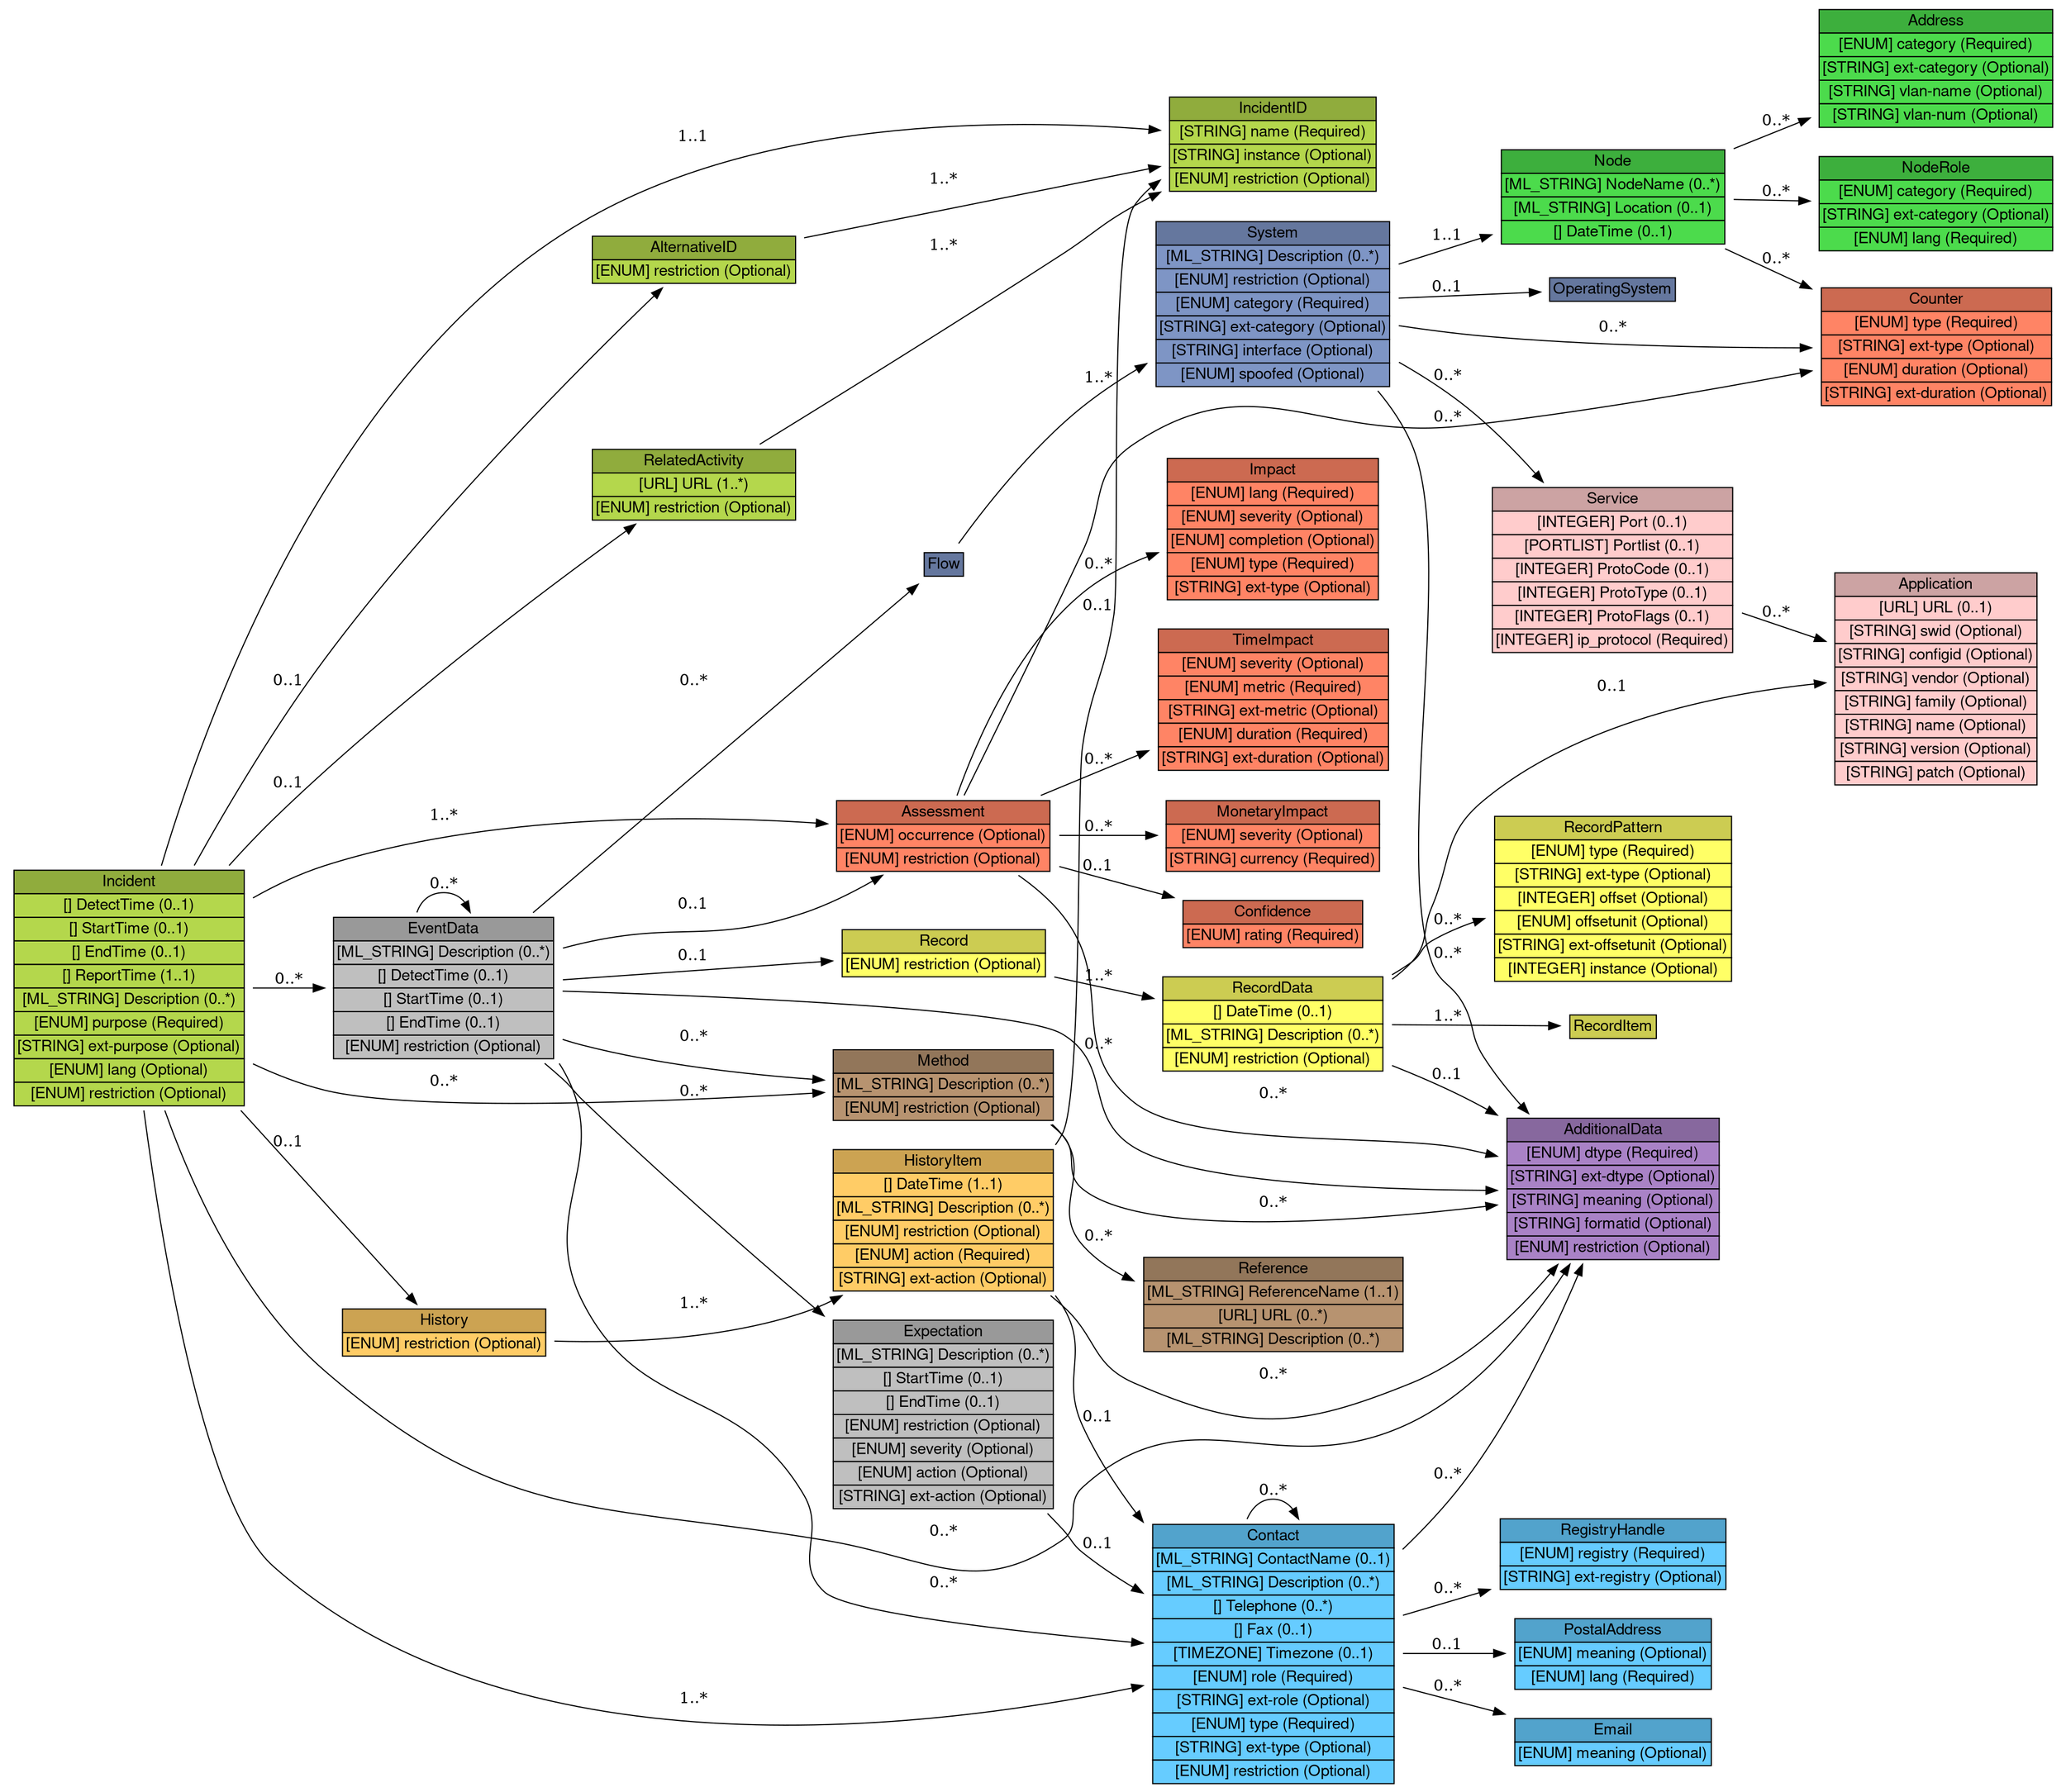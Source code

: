 digraph Incident {
	graph [bb="0,0,1808,1600.5",
		rankdir=LR
	];
	node [label="\N"];
	Incident	 [height=3.0278,
		label=<<table BORDER="0" CELLBORDER="1" CELLSPACING="0"> <tr> <td BGCOLOR="#90ac3d" HREF="/html/IODEFv1/Incident.html" TITLE="Every incident is represented by an instance of the Incident class. This class provides a standardized representation for commonly exchanged incident data. "><FONT FACE="Nimbus Sans L">Incident</FONT></td> </tr>" %<tr><td BGCOLOR="#b4d74c"  HREF="/html/IODEFv1/Incident.html" TITLE="The time the incident was first detected."><FONT FACE="Nimbus Sans L">[] DetectTime (0..1)</FONT></td></tr>%<tr><td BGCOLOR="#b4d74c"  HREF="/html/IODEFv1/Incident.html" TITLE="The time the incident started."><FONT FACE="Nimbus Sans L">[] StartTime (0..1)</FONT></td></tr>%<tr><td BGCOLOR="#b4d74c"  HREF="/html/IODEFv1/Incident.html" TITLE="The time the incident ended."><FONT FACE="Nimbus Sans L">[] EndTime (0..1)</FONT></td></tr>%<tr><td BGCOLOR="#b4d74c"  HREF="/html/IODEFv1/Incident.html" TITLE="The time the incident was reported."><FONT FACE="Nimbus Sans L">[] ReportTime (1..1)</FONT></td></tr>%<tr><td BGCOLOR="#b4d74c"  HREF="/html/IODEFv1/Incident.html" TITLE="A free-form textual description of the incident."><FONT FACE="Nimbus Sans L">[ML_STRING] Description (0..*)</FONT></td></tr>%<tr><td BGCOLOR="#b4d74c"  HREF="/html/IODEFv1/Incident.html" TITLE="The purpose attribute represents the reason why the IODEF document was created.  It is closely related to the Expectation class (Section 3.13).  This attribute is defined as an enumerated list:"><FONT FACE="Nimbus Sans L">[ENUM] purpose (Required)</FONT></td></tr>%<tr><td BGCOLOR="#b4d74c"  HREF="/html/IODEFv1/Incident.html" TITLE="A means by which to extend the purpose attribute.  See Section 5.1."><FONT FACE="Nimbus Sans L">[STRING] ext-purpose (Optional)</FONT></td></tr>%<tr><td BGCOLOR="#b4d74c"  HREF="/html/IODEFv1/Incident.html" TITLE="A valid language code per RFC 4646 [7] constrained by the definition of &quot;xs:language&quot;.  The interpretation of this code is described in Section 6."><FONT FACE="Nimbus Sans L">[ENUM] lang (Optional)</FONT></td></tr>%<tr><td BGCOLOR="#b4d74c"  HREF="/html/IODEFv1/Incident.html" TITLE="This attribute indicates the disclosure guidelines to which the sender expects the recipient to adhere for the information represented in this class and its children.  This guideline provides no security since there are no specified technical means to ensure that the recipient of the document handles the information as the sender requested."><FONT FACE="Nimbus Sans L">[ENUM] restriction (Optional)</FONT></td></tr>%</table>>,
		pos="109.5,1303.5",
		shape=plaintext,
		width=3.0417];
	IncidentID	 [height=1.2778,
		label=<<table BORDER="0" CELLBORDER="1" CELLSPACING="0"> <tr> <td BGCOLOR="#90ac3d" HREF="/html/IODEFv1/IncidentID.html" TITLE="The IncidentID class represents an incident tracking number that is unique in the context of the CSIRT and identifies the activity characterized in an IODEF Document. This identifier would serve as an index into the CSIRT incident handling system. The combination of the name attribute and the string in the element content MUST be a globally unique identifier describing the activity. Documents generated by a given CSIRT MUST NOT reuse the same value unless they are referencing the same incident. "><FONT FACE="Nimbus Sans L">IncidentID</FONT></td> </tr>" %<tr><td BGCOLOR="#b4d74c"  HREF="/html/IODEFv1/IncidentID.html" TITLE="An identifier describing the CSIRT that created the document.  In order to have a globally unique CSIRT name, the fully qualified domain name associated with the CSIRT MUST be used."><FONT FACE="Nimbus Sans L">[STRING] name (Required)</FONT></td></tr>%<tr><td BGCOLOR="#b4d74c"  HREF="/html/IODEFv1/IncidentID.html" TITLE="An identifier referencing a subset of the named incident."><FONT FACE="Nimbus Sans L">[STRING] instance (Optional)</FONT></td></tr>%<tr><td BGCOLOR="#b4d74c"  HREF="/html/IODEFv1/IncidentID.html" TITLE="This attribute has been defined in Section 3.2."><FONT FACE="Nimbus Sans L">[ENUM] restriction (Optional)</FONT></td></tr>%</table>>,
		pos="1117,1544.5",
		shape=plaintext,
		width=2.7639];
	Incident -> IncidentID	 [label="1..1",
		lp="606.5,1593",
		pos="e,1017.5,1561.2 182.62,1412.6 209.27,1445.5 241.85,1479 278,1502.5 367.69,1560.8 402.21,1557.6 508,1573.5 681.19,1599.6 884.93,1579.9 \
1007.4,1562.6"];
	AlternativeID	 [height=0.69444,
		label=<<table BORDER="0" CELLBORDER="1" CELLSPACING="0"> <tr> <td BGCOLOR="#90ac3d" HREF="/html/IODEFv1/AlternativeID.html" TITLE="The AlternativeID class lists the incident tracking numbers used by CSIRTs, other than the one generating the document, to refer to the identical activity described the IODEF document. A tracking number listed as an AlternativeID references the same incident detected by "><FONT FACE="Nimbus Sans L">AlternativeID</FONT></td> </tr>" %<tr><td BGCOLOR="#b4d74c"  HREF="/html/IODEFv1/AlternativeID.html" TITLE="This attribute has been defined in Section 3.2."><FONT FACE="Nimbus Sans L">[ENUM] restriction (Optional)</FONT></td></tr>%</table>>,
		pos="606.5,1540.5",
		shape=plaintext,
		width=2.7361];
	Incident -> AlternativeID	 [label="0..1",
		lp="248.5,1444",
		pos="e,507.61,1527.9 219.32,1408.3 225.22,1413.2 231.13,1418 237,1422.5 312.88,1481.2 418.68,1511.1 497.63,1526.1"];
	RelatedActivity	 [height=0.98611,
		label=<<table BORDER="0" CELLBORDER="1" CELLSPACING="0"> <tr> <td BGCOLOR="#90ac3d" HREF="/html/IODEFv1/RelatedActivity.html" TITLE="The RelatedActivity class lists either incident tracking numbers of incidents or URLs (not both) that refer to activity related to the one described in the IODEF document. These references may be to local incident tracking numbers or to those of other CSIRTs. "><FONT FACE="Nimbus Sans L">RelatedActivity</FONT></td> </tr>" %<tr><td BGCOLOR="#b4d74c"  HREF="/html/IODEFv1/RelatedActivity.html" TITLE="A URL to activity related to this incident."><FONT FACE="Nimbus Sans L">[URL] URL (1..*)</FONT></td></tr>%<tr><td BGCOLOR="#b4d74c"  HREF="/html/IODEFv1/RelatedActivity.html" TITLE="This attribute has been defined in Section 3.2."><FONT FACE="Nimbus Sans L">[ENUM] restriction (Optional)</FONT></td></tr>%</table>>,
		pos="606.5,1461.5",
		shape=plaintext,
		width=2.7361];
	Incident -> RelatedActivity	 [label="0..1",
		lp="248.5,1411",
		pos="e,507.85,1457.3 219.34,1383 238.22,1394 258.17,1404 278,1411.5 348.32,1438 432.15,1450.5 497.52,1456.4"];
	Assessment	 [height=0.98611,
		label=<<table BORDER="0" CELLBORDER="1" CELLSPACING="0"> <tr> <td BGCOLOR="#cc6a51" HREF="/html/IODEFv1/Assessment.html" TITLE="The Assessment class describes the technical and non-technical repercussions of the incident on the CSIRT&#39;s constituency. "><FONT FACE="Nimbus Sans L">Assessment</FONT></td> </tr>" %<tr><td BGCOLOR="#ff8465"  HREF="/html/IODEFv1/Assessment.html" TITLE="Specifies whether the assessment is describing actual or potential outcomes.  The default is &quot;actual&quot; and is assumed if not specified."><FONT FACE="Nimbus Sans L">[ENUM] occurrence (Optional)</FONT></td></tr>%<tr><td BGCOLOR="#ff8465"  HREF="/html/IODEFv1/Assessment.html" TITLE="This attribute is defined in Section 3.2."><FONT FACE="Nimbus Sans L">[ENUM] restriction (Optional)</FONT></td></tr>%</table>>,
		pos="829,616.52",
		shape=plaintext,
		width=2.8472];
	Incident -> Assessment	 [label="1..*",
		lp="384,806.02",
		pos="e,726.25,625.02 132.98,1194.4 163.41,1062.8 219.54,852.63 278,798.52 400.07,685.53 593.88,642.58 716.11,626.33"];
	AdditionalData	 [height=1.8611,
		label=<<table BORDER="0" CELLBORDER="1" CELLSPACING="0"> <tr> <td BGCOLOR="#87689e" HREF="/html/IODEFv1/AdditionalData.html" TITLE="The AdditionalData class serves as an extension mechanism for information not otherwise represented in the data model. For relatively simple information, atomic data types (e.g., integers, strings) are provided with a mechanism to annotate their meaning. The class can also be used to extend the data model (and the associated Schema) to support proprietary extensions by encapsulating entire XML documents conforming to another Schema (e.g., IDMEF). A detailed discussion for extending the data model and the schema can be found in Section 5. "><FONT FACE="Nimbus Sans L">AdditionalData</FONT></td> </tr>" %<tr><td BGCOLOR="#a982c6"  HREF="/html/IODEFv1/AdditionalData.html" TITLE="The data type of the element content.  The permitted values for this attribute are shown below.  The default value is &quot;string&quot;."><FONT FACE="Nimbus Sans L">[ENUM] dtype (Required)</FONT></td></tr>%<tr><td BGCOLOR="#a982c6"  HREF="/html/IODEFv1/AdditionalData.html" TITLE="A means by which to extend the dtype attribute.  See Section 5.1."><FONT FACE="Nimbus Sans L">[STRING] ext-dtype (Optional)</FONT></td></tr>%<tr><td BGCOLOR="#a982c6"  HREF="/html/IODEFv1/AdditionalData.html" TITLE="A free-form description of the element content."><FONT FACE="Nimbus Sans L">[STRING] meaning (Optional)</FONT></td></tr>%<tr><td BGCOLOR="#a982c6"  HREF="/html/IODEFv1/AdditionalData.html" TITLE="An identifier referencing the format and semantics of the element content."><FONT FACE="Nimbus Sans L">[STRING] formatid (Optional)</FONT></td></tr>%<tr><td BGCOLOR="#a982c6"  HREF="/html/IODEFv1/AdditionalData.html" TITLE="This attribute has been defined in Section 3.2."><FONT FACE="Nimbus Sans L">[ENUM] restriction (Optional)</FONT></td></tr>%</table>>,
		pos="1413,957.52",
		shape=plaintext,
		width=2.8194];
	Incident -> AdditionalData	 [label="0..*",
		lp="829,282.02",
		pos="e,1396,890.49 115.47,1194.4 132.92,929.55 195.18,274.52 384,274.52 384,274.52 384,274.52 1117,274.52 1172.3,274.52 1199,256.44 1240,\
293.52 1245.6,298.55 1349.5,706.89 1393.5,880.64"];
	Method	 [height=0.98611,
		label=<<table BORDER="0" CELLBORDER="1" CELLSPACING="0"> <tr> <td BGCOLOR="#92765a" HREF="/html/IODEFv1/Method.html" TITLE="The Method class describes the methodology used by the intruder to perpetrate the events of the incident. This class consists of a list of references describing the attack method and a free form description of the technique. "><FONT FACE="Nimbus Sans L">Method</FONT></td> </tr>" %<tr><td BGCOLOR="#b79370"  HREF="/html/IODEFv1/Method.html" TITLE="A free-form text description of the methodology used by the intruder."><FONT FACE="Nimbus Sans L">[ML_STRING] Description (0..*)</FONT></td></tr>%<tr><td BGCOLOR="#b79370"  HREF="/html/IODEFv1/Method.html" TITLE="This attribute is defined in Section 3.2."><FONT FACE="Nimbus Sans L">[ENUM] restriction (Optional)</FONT></td></tr>%</table>>,
		pos="829,870.52",
		shape=plaintext,
		width=2.9444];
	Incident -> Method	 [label="0..*",
		lp="384,891.02",
		pos="e,722.75,839.96 121.42,1194.1 138.4,1095.7 179.39,955.97 278,883.52 403.44,791.35 591.95,811.07 712.72,837.7"];
	Contact	 [height=3.3194,
		label=<<table BORDER="0" CELLBORDER="1" CELLSPACING="0"> <tr> <td BGCOLOR="#52a3cc" HREF="/html/IODEFv1/Contact.html" TITLE="The Contact class describes contact information for organizations and personnel involved in the incident. This class allows for the naming of the involved party, specifying contact information for them, and identifying their role in the incident. "><FONT FACE="Nimbus Sans L">Contact</FONT></td> </tr>" %<tr><td BGCOLOR="#66CCFF"  HREF="/html/IODEFv1/Contact.html" TITLE="The name of the contact.  The contact may either be an organization or a person.  The type attribute disambiguates the semantics."><FONT FACE="Nimbus Sans L">[ML_STRING] ContactName (0..1)</FONT></td></tr>%<tr><td BGCOLOR="#66CCFF"  HREF="/html/IODEFv1/Contact.html" TITLE="A free-form description of this contact.  In the case of a person, this is often the organizational title of the individual."><FONT FACE="Nimbus Sans L">[ML_STRING] Description (0..*)</FONT></td></tr>%<tr><td BGCOLOR="#66CCFF"  HREF="/html/IODEFv1/Contact.html" TITLE="The telephone number of the contact."><FONT FACE="Nimbus Sans L">[] Telephone (0..*)</FONT></td></tr>%<tr><td BGCOLOR="#66CCFF"  HREF="/html/IODEFv1/Contact.html" TITLE="The facsimile telephone number of the contact."><FONT FACE="Nimbus Sans L">[] Fax (0..1)</FONT></td></tr>%<tr><td BGCOLOR="#66CCFF"  HREF="/html/IODEFv1/Contact.html" TITLE="The timezone in which the contact resides formatted according to Section 2.9."><FONT FACE="Nimbus Sans L">[TIMEZONE] Timezone (0..1)</FONT></td></tr>%<tr><td BGCOLOR="#66CCFF"  HREF="/html/IODEFv1/Contact.html" TITLE="Indicates the role the contact fulfills.  This attribute is defined as an enumerated list:"><FONT FACE="Nimbus Sans L">[ENUM] role (Required)</FONT></td></tr>%<tr><td BGCOLOR="#66CCFF"  HREF="/html/IODEFv1/Contact.html" TITLE="A means by which to extend the role attribute. See Section 5.1."><FONT FACE="Nimbus Sans L">[STRING] ext-role (Optional)</FONT></td></tr>%<tr><td BGCOLOR="#66CCFF"  HREF="/html/IODEFv1/Contact.html" TITLE="Indicates the type of contact being described. This attribute is defined as an enumerated list:"><FONT FACE="Nimbus Sans L">[ENUM] type (Required)</FONT></td></tr>%<tr><td BGCOLOR="#66CCFF"  HREF="/html/IODEFv1/Contact.html" TITLE="A means by which to extend the type attribute. See Section 5.1."><FONT FACE="Nimbus Sans L">[STRING] ext-type (Optional)</FONT></td></tr>%<tr><td BGCOLOR="#66CCFF"  HREF="/html/IODEFv1/Contact.html" TITLE="This attribute is defined in Section 3.2."><FONT FACE="Nimbus Sans L">[ENUM] restriction (Optional)</FONT></td></tr>%</table>>,
		pos="1117,1312.5",
		shape=plaintext,
		width=3.1944];
	Incident -> Contact	 [label="1..*",
		lp="606.5,1317",
		pos="e,1002,1311.5 219.24,1304.5 407.97,1306.2 792.89,1309.6 991.79,1311.4"];
	EventData	 [height=1.8611,
		label=<<table BORDER="0" CELLBORDER="1" CELLSPACING="0"> <tr> <td BGCOLOR="#999999" HREF="/html/IODEFv1/EventData.html" TITLE="The EventData class describes a particular event of the incident for a given set of hosts or networks. This description includes the systems from which the activity originated and those targeted, an assessment of the techniques used by the intruder, the impact of the activity on the organization, and any forensic evidence discovered. "><FONT FACE="Nimbus Sans L">EventData</FONT></td> </tr>" %<tr><td BGCOLOR="#BFBFBF"  HREF="/html/IODEFv1/EventData.html" TITLE="A free-form textual description of the event."><FONT FACE="Nimbus Sans L">[ML_STRING] Description (0..*)</FONT></td></tr>%<tr><td BGCOLOR="#BFBFBF"  HREF="/html/IODEFv1/EventData.html" TITLE="The time the event was detected."><FONT FACE="Nimbus Sans L">[] DetectTime (0..1)</FONT></td></tr>%<tr><td BGCOLOR="#BFBFBF"  HREF="/html/IODEFv1/EventData.html" TITLE="The time the event started."><FONT FACE="Nimbus Sans L">[] StartTime (0..1)</FONT></td></tr>%<tr><td BGCOLOR="#BFBFBF"  HREF="/html/IODEFv1/EventData.html" TITLE="The time the event ended."><FONT FACE="Nimbus Sans L">[] EndTime (0..1)</FONT></td></tr>%<tr><td BGCOLOR="#BFBFBF"  HREF="/html/IODEFv1/EventData.html" TITLE="This attribute is defined in Section 3.2."><FONT FACE="Nimbus Sans L">[ENUM] restriction (Optional)</FONT></td></tr>%</table>>,
		pos="384,974.52",
		shape=plaintext,
		width=2.9444];
	Incident -> EventData	 [label="0..*",
		lp="248.5,1157",
		pos="e,328.02,1041.6 200.52,1194.4 240.19,1146.9 285.69,1092.3 321.46,1049.5"];
	History	 [height=0.69444,
		label=<<table BORDER="0" CELLBORDER="1" CELLSPACING="0"> <tr> <td BGCOLOR="#cca352" HREF="/html/IODEFv1/History.html" TITLE="The History class is a log of the significant events or actions performed by the involved parties during the course of handling the incident. "><FONT FACE="Nimbus Sans L">History</FONT></td> </tr>" %<tr><td BGCOLOR="#FFCC66"  HREF="/html/IODEFv1/History.html" TITLE="This attribute is defined in Section 3.2."><FONT FACE="Nimbus Sans L">[ENUM] restriction (Optional)</FONT></td></tr>%</table>>,
		pos="384,1377.5",
		shape=plaintext,
		width=2.7361];
	Incident -> History	 [label="0..1",
		lp="248.5,1351",
		pos="e,290.85,1352.4 219.17,1333.1 239.58,1338.6 260.83,1344.3 281.03,1349.8"];
	AlternativeID -> IncidentID	 [label="1..*",
		lp="829,1551",
		pos="e,1017.3,1543.7 705.23,1541.3 791.75,1542 917.34,1543 1007,1543.7"];
	RelatedActivity -> IncidentID	 [label="1..*",
		lp="829,1522",
		pos="e,1017.3,1528.3 705.23,1477.6 791.84,1491.7 917.6,1512.1 1007.3,1526.7"];
	Impact	 [height=1.8611,
		label=<<table BORDER="0" CELLBORDER="1" CELLSPACING="0"> <tr> <td BGCOLOR="#cc6a51" HREF="/html/IODEFv1/Impact.html" TITLE="The Impact class allows for categorizing and describing the technical impact of the incident on the network of an organization. "><FONT FACE="Nimbus Sans L">Impact</FONT></td> </tr>" %<tr><td BGCOLOR="#ff8465"  HREF="/html/IODEFv1/Impact.html" TITLE="A valid language code per RFC 4646 [7] constrained by the definition of &quot;xs:language&quot;.  The interpretation of this code is described in Section 6."><FONT FACE="Nimbus Sans L">[ENUM] lang (Required)</FONT></td></tr>%<tr><td BGCOLOR="#ff8465"  HREF="/html/IODEFv1/Impact.html" TITLE="An estimate of the relative severity of the activity.  The permitted values are shown below.  There is no default value."><FONT FACE="Nimbus Sans L">[ENUM] severity (Optional)</FONT></td></tr>%<tr><td BGCOLOR="#ff8465"  HREF="/html/IODEFv1/Impact.html" TITLE="An indication whether the described activity was successful.  The permitted values are shown below.  There is no default value."><FONT FACE="Nimbus Sans L">[ENUM] completion (Optional)</FONT></td></tr>%<tr><td BGCOLOR="#ff8465"  HREF="/html/IODEFv1/Impact.html" TITLE="Classifies the malicious activity into incident categories.  The permitted values are shown below.  The default value is &quot;other&quot;."><FONT FACE="Nimbus Sans L">[ENUM] type (Required)</FONT></td></tr>%<tr><td BGCOLOR="#ff8465"  HREF="/html/IODEFv1/Impact.html" TITLE="A means by which to extend the type attribute. See Section 5.1."><FONT FACE="Nimbus Sans L">[STRING] ext-type (Optional)</FONT></td></tr>%</table>>,
		pos="1117,369.52",
		shape=plaintext,
		width=2.8333];
	Assessment -> Impact	 [label="0..*",
		lp="964.5,488.02",
		pos="e,1014.9,429.77 858.65,580.91 890.03,544.44 942.12,487.33 994,445.52 998.05,442.26 1002.2,439.02 1006.5,435.84"];
	TimeImpact	 [height=1.8611,
		label=<<table BORDER="0" CELLBORDER="1" CELLSPACING="0"> <tr> <td BGCOLOR="#cc6a51" HREF="/html/IODEFv1/TimeImpact.html" TITLE="The TimeImpact class describes the impact of the incident on an organization as a function of time. It provides a way to convey down time and recovery time. "><FONT FACE="Nimbus Sans L">TimeImpact</FONT></td> </tr>" %<tr><td BGCOLOR="#ff8465"  HREF="/html/IODEFv1/TimeImpact.html" TITLE="An estimate of the relative severity of the activity.  The permitted values are shown below.  There is no default value."><FONT FACE="Nimbus Sans L">[ENUM] severity (Optional)</FONT></td></tr>%<tr><td BGCOLOR="#ff8465"  HREF="/html/IODEFv1/TimeImpact.html" TITLE="Defines the metric in which the time is expressed.  The permitted values are shown below.  There is no default value."><FONT FACE="Nimbus Sans L">[ENUM] metric (Required)</FONT></td></tr>%<tr><td BGCOLOR="#ff8465"  HREF="/html/IODEFv1/TimeImpact.html" TITLE="A means by which to extend the metric attribute.  See Section 5.1."><FONT FACE="Nimbus Sans L">[STRING] ext-metric (Optional)</FONT></td></tr>%<tr><td BGCOLOR="#ff8465"  HREF="/html/IODEFv1/TimeImpact.html" TITLE="Defines a unit of time, that when combined with the metric attribute, fully describes a metric of impact that will be conveyed in the element content.  The permitted values are shown below.  The default value is &quot;hour&quot;."><FONT FACE="Nimbus Sans L">[ENUM] duration (Required)</FONT></td></tr>%<tr><td BGCOLOR="#ff8465"  HREF="/html/IODEFv1/TimeImpact.html" TITLE="A means by which to extend the duration attribute.  See Section 5.1."><FONT FACE="Nimbus Sans L">[STRING] ext-duration (Optional)</FONT></td></tr>%</table>>,
		pos="1117,679.52",
		shape=plaintext,
		width=3.0417];
	Assessment -> TimeImpact	 [label="0..*",
		lp="964.5,656.02",
		pos="e,1007.5,655.56 931.75,639 953.05,643.66 975.66,648.6 997.49,653.38"];
	MonetaryImpact	 [height=0.98611,
		label=<<table BORDER="0" CELLBORDER="1" CELLSPACING="0"> <tr> <td BGCOLOR="#cc6a51" HREF="/html/IODEFv1/MonetaryImpact.html" TITLE="The MonetaryImpact class describes the financial impact of the activity on an organization. For example, this impact may consider losses due to the cost of the investigation or recovery, diminished "><FONT FACE="Nimbus Sans L">MonetaryImpact</FONT></td> </tr>" %<tr><td BGCOLOR="#ff8465"  HREF="/html/IODEFv1/MonetaryImpact.html" TITLE="An estimate of the relative severity of the activity.  The permitted values are shown below.  There is no default value."><FONT FACE="Nimbus Sans L">[ENUM] severity (Optional)</FONT></td></tr>%<tr><td BGCOLOR="#ff8465"  HREF="/html/IODEFv1/MonetaryImpact.html" TITLE="Defines the currency in which the monetary impact is expressed.  The permitted values are defined in ISO 4217:2001, Codes for the representation of currencies and funds [14].  There is no default value."><FONT FACE="Nimbus Sans L">[STRING] currency (Required)</FONT></td></tr>%</table>>,
		pos="1117,558.52",
		shape=plaintext,
		width=2.8333];
	Assessment -> MonetaryImpact	 [label="0..*",
		lp="964.5,599.02",
		pos="e,1014.8,579.11 931.75,595.83 955.47,591.05 980.81,585.95 1004.9,581.1"];
	Counter	 [height=1.5694,
		label=<<table BORDER="0" CELLBORDER="1" CELLSPACING="0"> <tr> <td BGCOLOR="#cc6a51" HREF="/html/IODEFv1/Counter.html" TITLE="The Counter class summarize multiple occurrences of some event, or conveys counts or rates on various features (e.g., packets, sessions, events). "><FONT FACE="Nimbus Sans L">Counter</FONT></td> </tr>" %<tr><td BGCOLOR="#ff8465"  HREF="/html/IODEFv1/Counter.html" TITLE="Specifies the units of the element content."><FONT FACE="Nimbus Sans L">[ENUM] type (Required)</FONT></td></tr>%<tr><td BGCOLOR="#ff8465"  HREF="/html/IODEFv1/Counter.html" TITLE="A means by which to extend the type attribute. See Section 5.1."><FONT FACE="Nimbus Sans L">[STRING] ext-type (Optional)</FONT></td></tr>%<tr><td BGCOLOR="#ff8465"  HREF="/html/IODEFv1/Counter.html" TITLE="If present, the Counter class represents a rate rather than a count over the entire event.  In that case, this attribute specifies the denominator of the rate (where the type attribute specified the nominator).  The possible values of this attribute are defined in Section 3.10.2"><FONT FACE="Nimbus Sans L">[ENUM] duration (Optional)</FONT></td></tr>%<tr><td BGCOLOR="#ff8465"  HREF="/html/IODEFv1/Counter.html" TITLE="A means by which to extend the duration attribute.  See Section 5.1."><FONT FACE="Nimbus Sans L">[STRING] ext-duration (Optional)</FONT></td></tr>%</table>>,
		pos="1697,79.52",
		shape=plaintext,
		width=3.0417];
	Assessment -> Counter	 [label="0..*",
		lp="1269.5,8.0196",
		pos="e,1587.3,43.917 842.76,580.72 864.99,521.68 908.94,399.85 935,293.52 946.69,245.83 939.84,231.82 953,184.52 966.2,137.05 953.96,\
110.24 994,81.52 1165.7,-41.592 1426.5,0.8473 1577.5,41.26"];
	Confidence	 [height=0.69444,
		label=<<table BORDER="0" CELLBORDER="1" CELLSPACING="0"> <tr> <td BGCOLOR="#cc6a51" HREF="/html/IODEFv1/Confidence.html" TITLE="The Confidence class represents a best estimate of the validity and accuracy of the described impact (see Section 3.10) of the incident activity. This estimate can be expressed as a category or a numeric calculation. "><FONT FACE="Nimbus Sans L">Confidence</FONT></td> </tr>" %<tr><td BGCOLOR="#ff8465"  HREF="/html/IODEFv1/Confidence.html" TITLE="A rating of the analytical validity of the specified Assessment.  The permitted values are shown below. There is no default value."><FONT FACE="Nimbus Sans L">[ENUM] rating (Required)</FONT></td></tr>%</table>>,
		pos="1117,479.52",
		shape=plaintext,
		width=2.4444];
	Assessment -> Confidence	 [label="0..1",
		lp="964.5,540.02",
		pos="e,1028.9,500.53 877.83,580.79 909.63,558.88 952.72,531.65 994,513.52 1002,509.99 1010.5,506.74 1019.1,503.77"];
	Assessment -> AdditionalData	 [label="0..*",
		lp="1117,799.02",
		pos="e,1360.9,890.41 860.17,652.29 890.78,684.88 940.54,731.47 994,755.52 1094.8,800.85 1140.7,742.96 1240,791.52 1283.8,812.95 1323.7,\
849.52 1354.2,882.9"];
	Method -> AdditionalData	 [label="0..*",
		lp="1117,955.02",
		pos="e,1311.1,952.53 935.31,903.08 954.7,908.18 974.85,912.94 994,916.52 1097,935.77 1216.1,946.32 1301,951.88"];
	Reference	 [height=1.2778,
		label=<<table BORDER="0" CELLBORDER="1" CELLSPACING="0"> <tr> <td BGCOLOR="#92765a" HREF="/html/IODEFv1/Reference.html" TITLE="The Reference class is a reference to a vulnerability, IDS alert, malware sample, advisory, or attack technique. A reference consists of a name, a URL to this reference, and an optional description. "><FONT FACE="Nimbus Sans L">Reference</FONT></td> </tr>" %<tr><td BGCOLOR="#b79370"  HREF="/html/IODEFv1/Reference.html" TITLE="Name of the reference."><FONT FACE="Nimbus Sans L">[ML_STRING] ReferenceName (1..1)</FONT></td></tr>%<tr><td BGCOLOR="#b79370"  HREF="/html/IODEFv1/Reference.html" TITLE="A URL associated with the reference."><FONT FACE="Nimbus Sans L">[URL] URL (0..*)</FONT></td></tr>%<tr><td BGCOLOR="#b79370"  HREF="/html/IODEFv1/Reference.html" TITLE="A free-form text description of this reference."><FONT FACE="Nimbus Sans L">[ML_STRING] Description (0..*)</FONT></td></tr>%</table>>,
		pos="1117,861.52",
		shape=plaintext,
		width=3.4167];
	Method -> Reference	 [label="0..*",
		lp="964.5,875.02",
		pos="e,993.67,865.37 935.01,867.21 950.82,866.71 967.28,866.2 983.56,865.69"];
	Contact -> AdditionalData	 [label="0..*",
		lp="1269.5,1112",
		pos="e,1328.4,1024.6 1224.1,1193 1229.9,1184.3 1235.2,1175.4 1240,1166.5 1253.5,1141.2 1244.9,1130 1258,1104.5 1271.5,1078.3 1278.5,1073.6 \
1299,1052.5 1305.9,1045.5 1313.2,1038.4 1320.8,1031.5"];
	Contact -> Contact	 [label="0..*",
		lp="1117,1457.5",
		pos="e,1139.6,1432.3 1094.4,1432.3 1099.1,1443.2 1106.6,1450 1117,1450 1124.1,1450 1129.9,1446.8 1134.4,1441.2"];
	RegistryHandle	 [height=0.98611,
		label=<<table BORDER="0" CELLBORDER="1" CELLSPACING="0"> <tr> <td BGCOLOR="#52a3cc" HREF="/html/IODEFv1/RegistryHandle.html" TITLE="The RegistryHandle class represents a handle into an Internet registry or community-specific database. The handle is specified in the element content and the type attribute specifies the database. "><FONT FACE="Nimbus Sans L">RegistryHandle</FONT></td> </tr>" %<tr><td BGCOLOR="#66CCFF"  HREF="/html/IODEFv1/RegistryHandle.html" TITLE="The database to which the handle belongs.  The default value is &#39;local&#39;.  The possible values are:"><FONT FACE="Nimbus Sans L">[ENUM] registry (Required)</FONT></td></tr>%<tr><td BGCOLOR="#66CCFF"  HREF="/html/IODEFv1/RegistryHandle.html" TITLE="A means by which to extend the registry attribute.  See Section 5.1."><FONT FACE="Nimbus Sans L">[STRING] ext-registry (Optional)</FONT></td></tr>%</table>>,
		pos="1413,1459.5",
		shape=plaintext,
		width=2.9861];
	Contact -> RegistryHandle	 [label="0..*",
		lp="1269.5,1413",
		pos="e,1319.9,1424 1232.3,1380.2 1254.2,1392.2 1277.1,1404.1 1299,1414.5 1302.8,1416.3 1306.7,1418.1 1310.6,1419.9"];
	PostalAddress	 [height=0.98611,
		label=<<table BORDER="0" CELLBORDER="1" CELLSPACING="0"> <tr> <td BGCOLOR="#52a3cc" HREF="/html/IODEFv1/PostalAddress.html" TITLE="The PostalAddress class specifies a postal address formatted according to the POSTAL data type (Section 2.11). "><FONT FACE="Nimbus Sans L">PostalAddress</FONT></td> </tr>" %<tr><td BGCOLOR="#66CCFF"  HREF="/html/IODEFv1/PostalAddress.html" TITLE="A free-form description of the element content."><FONT FACE="Nimbus Sans L">[ENUM] meaning (Optional)</FONT></td></tr>%<tr><td BGCOLOR="#66CCFF"  HREF="/html/IODEFv1/PostalAddress.html" TITLE="A valid language code per RFC 4646 [7] constrained by the definition of &quot;xs:language&quot;.  The interpretation of this code is described in Section 6."><FONT FACE="Nimbus Sans L">[ENUM] lang (Required)</FONT></td></tr>%</table>>,
		pos="1413,1370.5",
		shape=plaintext,
		width=2.6528];
	Contact -> PostalAddress	 [label="0..1",
		lp="1269.5,1351",
		pos="e,1317.2,1351.7 1232.3,1335.1 1257,1339.9 1282.9,1345 1307.2,1349.8"];
	Email	 [height=0.69444,
		label=<<table BORDER="0" CELLBORDER="1" CELLSPACING="0"> <tr> <td BGCOLOR="#52a3cc" HREF="/html/IODEFv1/Email.html" TITLE="The Email class specifies an email address formatted according to EMAIL data type (Section 2.14). "><FONT FACE="Nimbus Sans L">Email</FONT></td> </tr>" %<tr><td BGCOLOR="#66CCFF"  HREF="/html/IODEFv1/Email.html" TITLE="A free-form description of the element content (e.g., hours of coverage for a given number)."><FONT FACE="Nimbus Sans L">[ENUM] meaning (Optional)</FONT></td></tr>%</table>>,
		pos="1413,1538.5",
		shape=plaintext,
		width=2.6528];
	Contact -> Email	 [label="0..*",
		lp="1269.5,1496",
		pos="e,1317.7,1513.4 1213.1,1432.4 1238.7,1458.7 1268,1484.4 1299,1503.5 1302.1,1505.5 1305.4,1507.3 1308.7,1509"];
	EventData -> Assessment	 [label="0..1",
		lp="606.5,877.02",
		pos="e,784.58,652.26 467.44,907.39 558.13,834.43 700.27,720.08 776.51,658.75"];
	EventData -> AdditionalData	 [label="0..*",
		lp="964.5,977.02",
		pos="e,1311.5,963.58 490.09,973.58 715.16,971.59 1221.5,967.06 1240,966.52 1259.8,965.94 1280.9,965.07 1301.2,964.09"];
	EventData -> Method	 [label="0..*",
		lp="606.5,931.02",
		pos="e,722.98,897.06 490.23,928.66 496.19,926.77 502.14,925.04 508,923.52 593.34,901.44 618.22,916.02 705,900.52 707.67,900.04 710.36,\
899.54 713.08,899.02"];
	EventData -> Contact	 [label="0..*",
		lp="829,1282",
		pos="e,1001.5,1288.1 439.08,1041.8 459.42,1064.4 483.51,1088.9 508,1108.5 594.27,1177.6 619.51,1194.7 723,1233.5 812.86,1267.2 840.92,\
1255.6 935,1274.5 953.32,1278.2 972.67,1282.2 991.64,1286.1"];
	EventData -> EventData	 [label="0..*",
		lp="384,1067",
		pos="e,407.03,1041.9 360.97,1041.9 364.42,1052.4 372.09,1059.5 384,1059.5 392,1059.5 398.09,1056.3 402.27,1051"];
	Flow	 [height=0.5,
		label=<<table BORDER="0" CELLBORDER="1" CELLSPACING="0"> <tr> <td BGCOLOR="#65779e" HREF="/html/IODEFv1/Flow.html" TITLE="The Flow class groups related the source and target hosts. "><FONT FACE="Nimbus Sans L">Flow</FONT></td> </tr>" %</table>>,
		pos="829,207.52",
		shape=plaintext,
		width=0.75];
	EventData -> Flow	 [label="0..*",
		lp="606.5,711.02",
		pos="e,801.6,213.36 465.22,907.36 474.94,896.02 483.65,883.63 490,870.52 522.55,803.34 487.65,775.34 508,703.52 568.54,489.87 562.61,\
406.09 723,252.52 742.03,234.29 769.57,222.91 791.8,216.15"];
	Expectation	 [height=2.4444,
		label=<<table BORDER="0" CELLBORDER="1" CELLSPACING="0"> <tr> <td BGCOLOR="#999999" HREF="/html/IODEFv1/Expectation.html" TITLE="The Expectation class conveys to the recipient of the IODEF document the actions the sender is requesting. The scope of the requested action is limited to purview of the EventData class in which this class is aggregated. "><FONT FACE="Nimbus Sans L">Expectation</FONT></td> </tr>" %<tr><td BGCOLOR="#BFBFBF"  HREF="/html/IODEFv1/Expectation.html" TITLE="A free-form description of the desired action(s)."><FONT FACE="Nimbus Sans L">[ML_STRING] Description (0..*)</FONT></td></tr>%<tr><td BGCOLOR="#BFBFBF"  HREF="/html/IODEFv1/Expectation.html" TITLE="The time at which the action should be performed.  A timestamp that is earlier than the ReportTime specified in the Incident class denotes that the expectation should be fulfilled as soon as possible.  The absence of this element leaves the execution of the expectation to the discretion of the recipient."><FONT FACE="Nimbus Sans L">[] StartTime (0..1)</FONT></td></tr>%<tr><td BGCOLOR="#BFBFBF"  HREF="/html/IODEFv1/Expectation.html" TITLE="The time by which the action should be completed. If the action is not carried out by this time, it should no longer be performed."><FONT FACE="Nimbus Sans L">[] EndTime (0..1)</FONT></td></tr>%<tr><td BGCOLOR="#BFBFBF"  HREF="/html/IODEFv1/Expectation.html" TITLE="This attribute is defined in Section 3.2."><FONT FACE="Nimbus Sans L">[ENUM] restriction (Optional)</FONT></td></tr>%<tr><td BGCOLOR="#BFBFBF"  HREF="/html/IODEFv1/Expectation.html" TITLE="Indicates the desired priority of the action. This attribute is an enumerated list with no default value, and the semantics of these relative measures are context dependent."><FONT FACE="Nimbus Sans L">[ENUM] severity (Optional)</FONT></td></tr>%<tr><td BGCOLOR="#BFBFBF"  HREF="/html/IODEFv1/Expectation.html" TITLE="Classifies the type of action requested.  This attribute is an enumerated list with no default value."><FONT FACE="Nimbus Sans L">[ENUM] action (Optional)</FONT></td></tr>%<tr><td BGCOLOR="#BFBFBF"  HREF="/html/IODEFv1/Expectation.html" TITLE="A means by which to extend the action attribute.  See Section 5.1."><FONT FACE="Nimbus Sans L">[STRING] ext-action (Optional)</FONT></td></tr>%</table>>,
		pos="829,1136.5",
		shape=plaintext,
		width=2.9444];
	EventData -> Expectation	 [label="0..*",
		lp="606.5,1097",
		pos="e,722.63,1097.8 490.02,1013.1 557.17,1037.6 644.04,1069.2 713.02,1094.3"];
	Record	 [height=0.69444,
		label=<<table BORDER="0" CELLBORDER="1" CELLSPACING="0"> <tr> <td BGCOLOR="#cccc52" HREF="/html/IODEFv1/Record.html" TITLE="The Record class is a container class for log and audit data that provides supportive information about the incident. The source of this data will often be the output of monitoring tools. These logs should substantiate the activity described in the document. "><FONT FACE="Nimbus Sans L">Record</FONT></td> </tr>" %<tr><td BGCOLOR="#FFFF66"  HREF="/html/IODEFv1/Record.html" TITLE="This attribute has been defined in Section 3.2."><FONT FACE="Nimbus Sans L">[ENUM] restriction (Optional)</FONT></td></tr>%</table>>,
		pos="829,1005.5",
		shape=plaintext,
		width=2.7361];
	EventData -> Record	 [label="0..1",
		lp="606.5,1004",
		pos="e,730.26,998.64 490.02,981.91 559.49,986.74 650.05,993.05 720.08,997.93"];
	System	 [height=2.1528,
		label=<<table BORDER="0" CELLBORDER="1" CELLSPACING="0"> <tr> <td BGCOLOR="#65779e" HREF="/html/IODEFv1/System.html" TITLE="The System class describes a system or network involved in an event. The systems or networks represented by this class are categorized according to the role they played in the incident through the category attribute. The value of this category attribute dictates the semantics of the aggregated classes in the System class. If the category attribute has a value of &quot;source&quot;, then the aggregated classes denote the machine and service from which the activity is originating. With a category attribute value of &quot;target&quot; or &quot;intermediary&quot;, then the machine or service is the one targeted in the activity. A value of &quot;sensor&quot; dictates that this System was part of an instrumentation to monitor the network. "><FONT FACE="Nimbus Sans L">System</FONT></td> </tr>" %<tr><td BGCOLOR="#7e95c5"  HREF="/html/IODEFv1/System.html" TITLE="A free-form text description of the System."><FONT FACE="Nimbus Sans L">[ML_STRING] Description (0..*)</FONT></td></tr>%<tr><td BGCOLOR="#7e95c5"  HREF="/html/IODEFv1/System.html" TITLE="This attribute is defined in Section 3.2."><FONT FACE="Nimbus Sans L">[ENUM] restriction (Optional)</FONT></td></tr>%<tr><td BGCOLOR="#7e95c5"  HREF="/html/IODEFv1/System.html" TITLE="Classifies the role the host or network played in the incident.  The possible values are:"><FONT FACE="Nimbus Sans L">[ENUM] category (Required)</FONT></td></tr>%<tr><td BGCOLOR="#7e95c5"  HREF="/html/IODEFv1/System.html" TITLE="A means by which to extend the category attribute.  See Section 5.1."><FONT FACE="Nimbus Sans L">[STRING] ext-category (Optional)</FONT></td></tr>%<tr><td BGCOLOR="#7e95c5"  HREF="/html/IODEFv1/System.html" TITLE="Specifies the interface on which the event(s) on this System originated.  If the Node class specifies a network rather than a host, this attribute has no meaning."><FONT FACE="Nimbus Sans L">[STRING] interface (Optional)</FONT></td></tr>%<tr><td BGCOLOR="#7e95c5"  HREF="/html/IODEFv1/System.html" TITLE="An indication of confidence in whether this System was the true target or attacking host.  The permitted values for this attribute are shown below.  The default value is &quot;unknown&quot;."><FONT FACE="Nimbus Sans L">[ENUM] spoofed (Optional)</FONT></td></tr>%</table>>,
		pos="1117,168.52",
		shape=plaintext,
		width=3.0833];
	Flow -> System	 [label="1..*",
		lp="964.5,198.02",
		pos="e,1005.8,183.58 856.09,203.85 888.26,199.5 944.07,191.94 995.85,184.93"];
	System -> Counter	 [label="0..*",
		lp="1413,96.02",
		pos="e,1587.1,70.615 1228.3,111.48 1251.1,102.11 1275.4,93.754 1299,88.52 1390.7,68.166 1497.3,66.89 1577,70.17"];
	System -> AdditionalData	 [label="0..*",
		lp="1269.5,253.02",
		pos="e,1391.7,890.17 1228.2,210.72 1252.6,222.15 1273.4,234.42 1281,245.52 1297.7,269.88 1294.3,481.38 1299,510.52 1320.1,642.39 1362.1,\
792.12 1388.8,880.49"];
	"Node"	 [height=1.2778,
		label=<<table BORDER="0" CELLBORDER="1" CELLSPACING="0"> <tr> <td BGCOLOR="#3daf3d" HREF="/html/IODEFv1/Node.html" TITLE="The Node class names a system (e.g., PC, router) or network. "><FONT FACE="Nimbus Sans L">Node</FONT></td> </tr>" %<tr><td BGCOLOR="#4cdb4c"  HREF="/html/IODEFv1/Node.html" TITLE="The name of the Node (e.g., fully qualified domain name).  This information MUST be provided if no Address information is given."><FONT FACE="Nimbus Sans L">[ML_STRING] NodeName (0..*)</FONT></td></tr>%<tr><td BGCOLOR="#4cdb4c"  HREF="/html/IODEFv1/Node.html" TITLE="A free-from description of the physical location of the equipment."><FONT FACE="Nimbus Sans L">[ML_STRING] Location (0..1)</FONT></td></tr>%<tr><td BGCOLOR="#4cdb4c"  HREF="/html/IODEFv1/Node.html" TITLE="A timestamp of when the resolution between the name and address was performed.  This information SHOULD be provided if both an Address and NodeName are specified."><FONT FACE="Nimbus Sans L">[] DateTime (0..1)</FONT></td></tr>%</table>>,
		pos="1413,212.52",
		shape=plaintext,
		width=2.9583];
	System -> "Node"	 [label="1..1",
		lp="1269.5,177.02",
		pos="e,1306.3,174.73 1228.1,164.56 1245.9,165.26 1264,166.77 1281,169.52 1286.1,170.34 1291.2,171.32 1296.4,172.44"];
	Service	 [height=2.1528,
		label=<<table BORDER="0" CELLBORDER="1" CELLSPACING="0"> <tr> <td BGCOLOR="#cca3a3" HREF="/html/IODEFv1/Service.html" TITLE="The Service class describes a network service of a host or network. The service is identified by specific port or list of ports, along with the application listening on that port. "><FONT FACE="Nimbus Sans L">Service</FONT></td> </tr>" %<tr><td BGCOLOR="#FFCCCC"  HREF="/html/IODEFv1/Service.html" TITLE="A port number."><FONT FACE="Nimbus Sans L">[INTEGER] Port (0..1)</FONT></td></tr>%<tr><td BGCOLOR="#FFCCCC"  HREF="/html/IODEFv1/Service.html" TITLE="A list of port numbers formatted according to Section 2.10."><FONT FACE="Nimbus Sans L">[PORTLIST] Portlist (0..1)</FONT></td></tr>%<tr><td BGCOLOR="#FFCCCC"  HREF="/html/IODEFv1/Service.html" TITLE="A layer-4 protocol-specific code field (e.g., ICMP code field)."><FONT FACE="Nimbus Sans L">[INTEGER] ProtoCode (0..1)</FONT></td></tr>%<tr><td BGCOLOR="#FFCCCC"  HREF="/html/IODEFv1/Service.html" TITLE="A layer-4 protocol specific type field (e.g., ICMP type field)."><FONT FACE="Nimbus Sans L">[INTEGER] ProtoType (0..1)</FONT></td></tr>%<tr><td BGCOLOR="#FFCCCC"  HREF="/html/IODEFv1/Service.html" TITLE="A layer-4 protocol specific flag field (e.g., TCP flag field)."><FONT FACE="Nimbus Sans L">[INTEGER] ProtoFlags (0..1)</FONT></td></tr>%<tr><td BGCOLOR="#FFCCCC"  HREF="/html/IODEFv1/Service.html" TITLE="The IANA protocol number."><FONT FACE="Nimbus Sans L">[INTEGER] ip_protocol (Required)</FONT></td></tr>%</table>>,
		pos="1413,424.52",
		shape=plaintext,
		width=3.1667];
	System -> Service	 [label="0..*",
		lp="1269.5,215.02",
		pos="e,1348.6,346.76 1228.2,178.36 1247.6,184.44 1266.3,193.66 1281,207.52 1301.2,226.63 1286.6,242.57 1299,267.52 1311,291.74 1326.7,\
316.21 1342.5,338.38"];
	OperatingSystem	 [height=0.5,
		label=<<table BORDER="0" CELLBORDER="1" CELLSPACING="0"> <tr> <td BGCOLOR="#65779e" HREF="/html/IODEFv1/OperatingSystem.html" TITLE="The OperatingSystem class describes the operating system running on a System. The definition is identical to the Application class (Section 3.17.1). "><FONT FACE="Nimbus Sans L">OperatingSystem</FONT></td> </tr>" %</table>>,
		pos="1413,130.52",
		shape=plaintext,
		width=1.7778];
	System -> OperatingSystem	 [label="0..1",
		lp="1269.5,139.02",
		pos="e,1348.7,127.35 1228.1,136.62 1238.1,134.57 1248.2,132.81 1258,131.52 1284.1,128.06 1313,127.1 1338.6,127.24"];
	"Node" -> Counter	 [label="0..*",
		lp="1556.5,158.02",
		pos="e,1587.5,130.81 1511.5,166.38 1533.1,156.29 1556.1,145.51 1578.3,135.09"];
	Address	 [height=1.5694,
		label=<<table BORDER="0" CELLBORDER="1" CELLSPACING="0"> <tr> <td BGCOLOR="#3daf3d" HREF="/html/IODEFv1/Address.html" TITLE="The Address class represents a hardware (layer-2), network (layer-3), or application (layer-7) address. "><FONT FACE="Nimbus Sans L">Address</FONT></td> </tr>" %<tr><td BGCOLOR="#4cdb4c"  HREF="/html/IODEFv1/Address.html" TITLE="The type of address represented.  The permitted values for this attribute are shown below.  The default value is &quot;ipv4-addr&quot;."><FONT FACE="Nimbus Sans L">[ENUM] category (Required)</FONT></td></tr>%<tr><td BGCOLOR="#4cdb4c"  HREF="/html/IODEFv1/Address.html" TITLE="A means by which to extend the category attribute.  See Section 5.1."><FONT FACE="Nimbus Sans L">[STRING] ext-category (Optional)</FONT></td></tr>%<tr><td BGCOLOR="#4cdb4c"  HREF="/html/IODEFv1/Address.html" TITLE="The name of the Virtual LAN to which the address belongs."><FONT FACE="Nimbus Sans L">[STRING] vlan-name (Optional)</FONT></td></tr>%<tr><td BGCOLOR="#4cdb4c"  HREF="/html/IODEFv1/Address.html" TITLE="The number of the Virtual LAN to which the address belongs."><FONT FACE="Nimbus Sans L">[STRING] vlan-num (Optional)</FONT></td></tr>%</table>>,
		pos="1697,327.52",
		shape=plaintext,
		width=3.0833];
	"Node" -> Address	 [label="0..*",
		lp="1556.5,281.02",
		pos="e,1585.6,282.4 1519.6,255.67 1538,263.14 1557.3,270.95 1576.1,278.56"];
	NodeRole	 [height=1.2778,
		label=<<table BORDER="0" CELLBORDER="1" CELLSPACING="0"> <tr> <td BGCOLOR="#3daf3d" HREF="/html/IODEFv1/NodeRole.html" TITLE="The NodeRole class describes the intended function performed by a particular host. "><FONT FACE="Nimbus Sans L">NodeRole</FONT></td> </tr>" %<tr><td BGCOLOR="#4cdb4c"  HREF="/html/IODEFv1/NodeRole.html" TITLE="Functionality provided by a node."><FONT FACE="Nimbus Sans L">[ENUM] category (Required)</FONT></td></tr>%<tr><td BGCOLOR="#4cdb4c"  HREF="/html/IODEFv1/NodeRole.html" TITLE="A means by which to extend the category attribute.  See Section 5.1."><FONT FACE="Nimbus Sans L">[STRING] ext-category (Optional)</FONT></td></tr>%<tr><td BGCOLOR="#4cdb4c"  HREF="/html/IODEFv1/NodeRole.html" TITLE="A valid language code per RFC 4646 [7] constrained by the definition of &quot;xs:language&quot;.  The interpretation of this code is described in Section 6."><FONT FACE="Nimbus Sans L">[ENUM] lang (Required)</FONT></td></tr>%</table>>,
		pos="1697,206.52",
		shape=plaintext,
		width=3.0833];
	"Node" -> NodeRole	 [label="0..*",
		lp="1556.5,218.02",
		pos="e,1585.6,208.87 1519.6,210.27 1537.8,209.88 1556.8,209.48 1575.3,209.09"];
	Application	 [height=2.7361,
		label=<<table BORDER="0" CELLBORDER="1" CELLSPACING="0"> <tr> <td BGCOLOR="#cca3a3" HREF="/html/IODEFv1/Application.html" TITLE="The Application class describes an application running on a System providing a Service. "><FONT FACE="Nimbus Sans L">Application</FONT></td> </tr>" %<tr><td BGCOLOR="#FFCCCC"  HREF="/html/IODEFv1/Application.html" TITLE="A URL describing the application."><FONT FACE="Nimbus Sans L">[URL] URL (0..1)</FONT></td></tr>%<tr><td BGCOLOR="#FFCCCC"  HREF="/html/IODEFv1/Application.html" TITLE="An identifier that can be used to reference this software."><FONT FACE="Nimbus Sans L">[STRING] swid (Optional)</FONT></td></tr>%<tr><td BGCOLOR="#FFCCCC"  HREF="/html/IODEFv1/Application.html" TITLE="An identifier that can be used to reference a particular configuration of this software."><FONT FACE="Nimbus Sans L">[STRING] configid (Optional)</FONT></td></tr>%<tr><td BGCOLOR="#FFCCCC"  HREF="/html/IODEFv1/Application.html" TITLE="Vendor name of the software."><FONT FACE="Nimbus Sans L">[STRING] vendor (Optional)</FONT></td></tr>%<tr><td BGCOLOR="#FFCCCC"  HREF="/html/IODEFv1/Application.html" TITLE="Family of the software."><FONT FACE="Nimbus Sans L">[STRING] family (Optional)</FONT></td></tr>%<tr><td BGCOLOR="#FFCCCC"  HREF="/html/IODEFv1/Application.html" TITLE="Name of the software."><FONT FACE="Nimbus Sans L">[STRING] name (Optional)</FONT></td></tr>%<tr><td BGCOLOR="#FFCCCC"  HREF="/html/IODEFv1/Application.html" TITLE="Version of the software."><FONT FACE="Nimbus Sans L">[STRING] version (Optional)</FONT></td></tr>%<tr><td BGCOLOR="#FFCCCC"  HREF="/html/IODEFv1/Application.html" TITLE="Patch or service pack level of the software."><FONT FACE="Nimbus Sans L">[STRING] patch (Optional)</FONT></td></tr>%</table>>,
		pos="1697,772.52",
		shape=plaintext,
		width=2.7083];
	Service -> Application	 [label="0..*",
		lp="1556.5,617.02",
		pos="e,1616.5,673.88 1476.4,502.18 1515.7,550.39 1566.8,613 1609.9,665.83"];
	Expectation -> Contact	 [label="0..1",
		lp="964.5,1232",
		pos="e,1001.5,1241.9 935.01,1201.3 953.87,1212.8 973.67,1224.9 992.98,1236.7"];
	RecordData	 [height=1.2778,
		label=<<table BORDER="0" CELLBORDER="1" CELLSPACING="0"> <tr> <td BGCOLOR="#cccc52" HREF="/html/IODEFv1/RecordData.html" TITLE="The RecordData class groups log or audit data from a given sensor (e.g., IDS, firewall log) and provides a way to annotate the output. "><FONT FACE="Nimbus Sans L">RecordData</FONT></td> </tr>" %<tr><td BGCOLOR="#FFFF66"  HREF="/html/IODEFv1/RecordData.html" TITLE="Timestamp of the RecordItem data."><FONT FACE="Nimbus Sans L">[] DateTime (0..1)</FONT></td></tr>%<tr><td BGCOLOR="#FFFF66"  HREF="/html/IODEFv1/RecordData.html" TITLE="Free-form textual description of the provided RecordItem data.  At minimum, this description should convey the significance of the provided RecordItem data."><FONT FACE="Nimbus Sans L">[ML_STRING] Description (0..*)</FONT></td></tr>%<tr><td BGCOLOR="#FFFF66"  HREF="/html/IODEFv1/RecordData.html" TITLE="This attribute has been defined in Section 3.2."><FONT FACE="Nimbus Sans L">[ENUM] restriction (Optional)</FONT></td></tr>%</table>>,
		pos="1117,1111.5",
		shape=plaintext,
		width=2.9444];
	Record -> RecordData	 [label="1..*",
		lp="964.5,1023",
		pos="e,1010.8,1065.7 927.74,998.29 944.87,1000.8 961.74,1006 976,1015.5 990.89,1025.4 981.29,1038.9 994,1051.5 996.82,1054.3 999.79,1057 \
1002.9,1059.6"];
	RecordData -> AdditionalData	 [label="0..1",
		lp="1269.5,1050",
		pos="e,1311.4,1013.7 1212.6,1065.4 1221.9,1060.8 1231.1,1056.1 1240,1051.5 1260.3,1041 1281.9,1029.6 1302.6,1018.5"];
	RecordData -> Application	 [label="0..1",
		lp="1413,1088",
		pos="e,1656.6,871.18 1223.2,1093.4 1340.5,1073.2 1514.3,1042 1527,1033.5 1582.4,996.36 1623.9,934.39 1652,880.16"];
	RecordPattern	 [height=2.1528,
		label=<<table BORDER="0" CELLBORDER="1" CELLSPACING="0"> <tr> <td BGCOLOR="#cccc52" HREF="/html/IODEFv1/RecordPattern.html" TITLE="The RecordPattern class describes where in the content of the RecordItem relevant information can be found. It provides a way to reference subsets of information, identified by a pattern, in a large log file, audit trail, or forensic data. "><FONT FACE="Nimbus Sans L">RecordPattern</FONT></td> </tr>" %<tr><td BGCOLOR="#FFFF66"  HREF="/html/IODEFv1/RecordPattern.html" TITLE="Describes the type of pattern being specified in the element content.  The default is &quot;regex&quot;."><FONT FACE="Nimbus Sans L">[ENUM] type (Required)</FONT></td></tr>%<tr><td BGCOLOR="#FFFF66"  HREF="/html/IODEFv1/RecordPattern.html" TITLE="A means by which to extend the type attribute. See Section 5.1."><FONT FACE="Nimbus Sans L">[STRING] ext-type (Optional)</FONT></td></tr>%<tr><td BGCOLOR="#FFFF66"  HREF="/html/IODEFv1/RecordPattern.html" TITLE="Amount of units (determined by the offsetunit attribute) to seek into the RecordItem data before matching the pattern."><FONT FACE="Nimbus Sans L">[INTEGER] offset (Optional)</FONT></td></tr>%<tr><td BGCOLOR="#FFFF66"  HREF="/html/IODEFv1/RecordPattern.html" TITLE="Describes the units of the offset attribute. The default is &quot;line&quot;."><FONT FACE="Nimbus Sans L">[ENUM] offsetunit (Optional)</FONT></td></tr>%<tr><td BGCOLOR="#FFFF66"  HREF="/html/IODEFv1/RecordPattern.html" TITLE="A means by which to extend the offsetunit attribute.  See Section 5.1."><FONT FACE="Nimbus Sans L">[STRING] ext-offsetunit (Optional)</FONT></td></tr>%<tr><td BGCOLOR="#FFFF66"  HREF="/html/IODEFv1/RecordPattern.html" TITLE="Number of types to apply the specified pattern."><FONT FACE="Nimbus Sans L">[INTEGER] instance (Optional)</FONT></td></tr>%</table>>,
		pos="1413,1239.5",
		shape=plaintext,
		width=3.125];
	RecordData -> RecordPattern	 [label="0..*",
		lp="1269.5,1187",
		pos="e,1300.5,1190.9 1223,1157.4 1245.1,1166.9 1268.6,1177.1 1291.2,1186.8"];
	RecordItem	 [height=0.5,
		label=<<table BORDER="0" CELLBORDER="1" CELLSPACING="0"> <tr> <td BGCOLOR="#cccc52" HREF="/html/IODEFv1/RecordItem.html" TITLE="The RecordItem class provides a way to incorporate relevant logs, audit trails, or forensic data to support the conclusions made during the course of analyzing the incident. The class supports both the direct encapsulation of the data, as well as, provides primitives to reference data stored elsewhere. This class is identical to AdditionalData class (Section 3.6). "><FONT FACE="Nimbus Sans L">RecordItem</FONT></td> </tr>" %</table>>,
		pos="1413,1125.5",
		shape=plaintext,
		width=1.2917];
	RecordData -> RecordItem	 [label="1..*",
		lp="1269.5,1132",
		pos="e,1366.2,1125.8 1223.2,1121.4 1234.9,1122.2 1246.7,1123 1258,1123.5 1290.5,1125.1 1326.8,1125.6 1356.1,1125.8"];
	HistoryItem	 [height=1.8611,
		label=<<table BORDER="0" CELLBORDER="1" CELLSPACING="0"> <tr> <td BGCOLOR="#cca352" HREF="/html/IODEFv1/HistoryItem.html" TITLE="The HistoryItem class is an entry in the History (Section 3.11) log that documents a particular action or event that occurred in the course of handling the incident. The details of the entry are a free-form description, but each can be categorized with the type attribute. "><FONT FACE="Nimbus Sans L">HistoryItem</FONT></td> </tr>" %<tr><td BGCOLOR="#FFCC66"  HREF="/html/IODEFv1/HistoryItem.html" TITLE="Timestamp of this entry in the history log (e.g., when the action described in the Description was taken)."><FONT FACE="Nimbus Sans L">[] DateTime (1..1)</FONT></td></tr>%<tr><td BGCOLOR="#FFCC66"  HREF="/html/IODEFv1/HistoryItem.html" TITLE="A free-form textual description of the action or event."><FONT FACE="Nimbus Sans L">[ML_STRING] Description (0..*)</FONT></td></tr>%<tr><td BGCOLOR="#FFCC66"  HREF="/html/IODEFv1/HistoryItem.html" TITLE="This attribute has been defined in Section 3.2."><FONT FACE="Nimbus Sans L">[ENUM] restriction (Optional)</FONT></td></tr>%<tr><td BGCOLOR="#FFCC66"  HREF="/html/IODEFv1/HistoryItem.html" TITLE="Classifies a performed action or occurrence documented in this history log entry.  As activity will likely have been instigated either through a previously conveyed expectation or internal investigation, this attribute is identical to the category attribute of the Expectation class.  The difference is only one of tense.  When an action is in this class, it has been completed.  See Section 3.13."><FONT FACE="Nimbus Sans L">[ENUM] action (Required)</FONT></td></tr>%<tr><td BGCOLOR="#FFCC66"  HREF="/html/IODEFv1/HistoryItem.html" TITLE="A means by which to extend the action attribute.  See Section 5.1."><FONT FACE="Nimbus Sans L">[STRING] ext-action (Optional)</FONT></td></tr>%</table>>,
		pos="829,1398.5",
		shape=plaintext,
		width=2.9444];
	History -> HistoryItem	 [label="1..*",
		lp="606.5,1400",
		pos="e,722.75,1393.5 482.76,1382.2 550.61,1385.4 640.96,1389.6 712.36,1393"];
	HistoryItem -> IncidentID	 [label="0..1",
		lp="964.5,1480",
		pos="e,1026.8,1498.4 935.02,1451.8 948.82,1458.8 962.75,1465.8 976,1472.5 989.47,1479.4 1003.7,1486.6 1017.6,1493.7"];
	HistoryItem -> AdditionalData	 [label="0..*",
		lp="1117,1049",
		pos="e,1311.4,989.88 907.45,1331.4 917.89,1319.6 927.54,1306.9 935,1293.5 963.08,1243.3 951.78,1080.6 994,1041.5 1041.4,997.71 1218.1,\
1011.8 1281,997.52 1287.7,996.01 1294.5,994.33 1301.4,992.55"];
	HistoryItem -> Contact	 [label="0..1",
		lp="964.5,1369",
		pos="e,1001.5,1347 935.01,1366.9 953.45,1361.4 972.78,1355.6 991.68,1349.9"];
}
